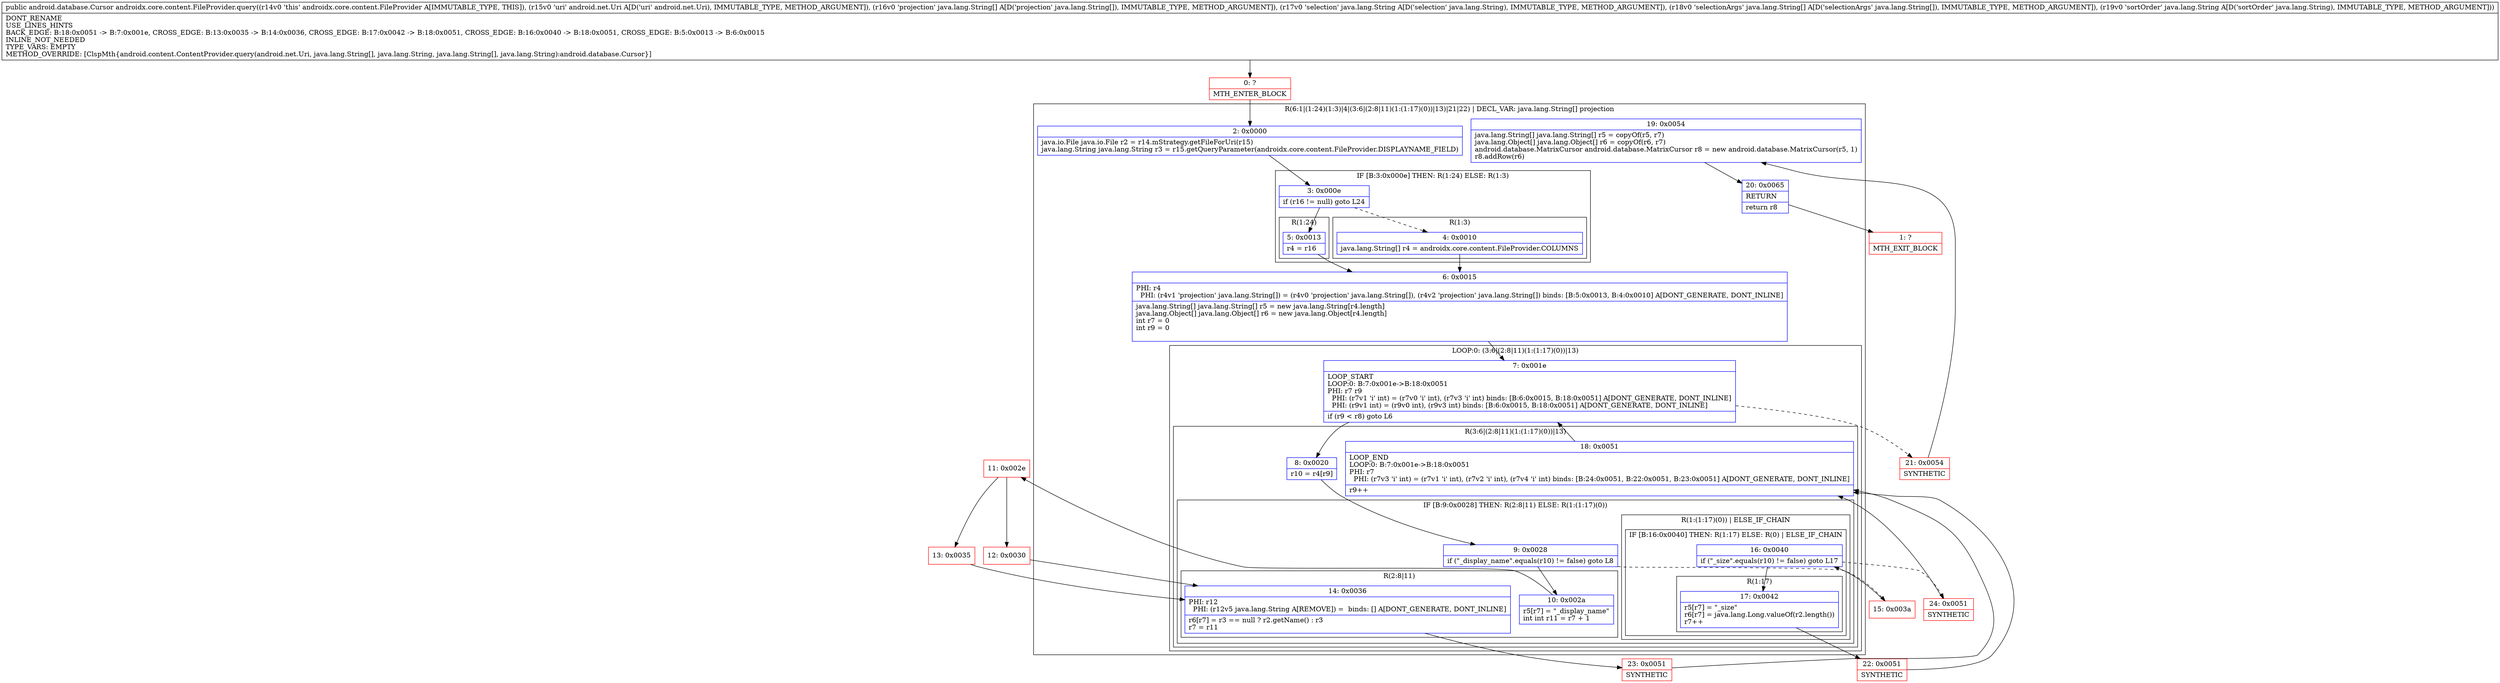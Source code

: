 digraph "CFG forandroidx.core.content.FileProvider.query(Landroid\/net\/Uri;[Ljava\/lang\/String;Ljava\/lang\/String;[Ljava\/lang\/String;Ljava\/lang\/String;)Landroid\/database\/Cursor;" {
subgraph cluster_Region_121633483 {
label = "R(6:1|(1:24)(1:3)|4|(3:6|(2:8|11)(1:(1:17)(0))|13)|21|22) | DECL_VAR: java.lang.String[] projection\l";
node [shape=record,color=blue];
Node_2 [shape=record,label="{2\:\ 0x0000|java.io.File java.io.File r2 = r14.mStrategy.getFileForUri(r15)\ljava.lang.String java.lang.String r3 = r15.getQueryParameter(androidx.core.content.FileProvider.DISPLAYNAME_FIELD)\l}"];
subgraph cluster_IfRegion_619970256 {
label = "IF [B:3:0x000e] THEN: R(1:24) ELSE: R(1:3)";
node [shape=record,color=blue];
Node_3 [shape=record,label="{3\:\ 0x000e|if (r16 != null) goto L24\l}"];
subgraph cluster_Region_1261047400 {
label = "R(1:24)";
node [shape=record,color=blue];
Node_5 [shape=record,label="{5\:\ 0x0013|r4 = r16\l}"];
}
subgraph cluster_Region_859528292 {
label = "R(1:3)";
node [shape=record,color=blue];
Node_4 [shape=record,label="{4\:\ 0x0010|java.lang.String[] r4 = androidx.core.content.FileProvider.COLUMNS\l}"];
}
}
Node_6 [shape=record,label="{6\:\ 0x0015|PHI: r4 \l  PHI: (r4v1 'projection' java.lang.String[]) = (r4v0 'projection' java.lang.String[]), (r4v2 'projection' java.lang.String[]) binds: [B:5:0x0013, B:4:0x0010] A[DONT_GENERATE, DONT_INLINE]\l|java.lang.String[] java.lang.String[] r5 = new java.lang.String[r4.length]\ljava.lang.Object[] java.lang.Object[] r6 = new java.lang.Object[r4.length]\lint r7 = 0\lint r9 = 0\l\l}"];
subgraph cluster_LoopRegion_97780407 {
label = "LOOP:0: (3:6|(2:8|11)(1:(1:17)(0))|13)";
node [shape=record,color=blue];
Node_7 [shape=record,label="{7\:\ 0x001e|LOOP_START\lLOOP:0: B:7:0x001e\-\>B:18:0x0051\lPHI: r7 r9 \l  PHI: (r7v1 'i' int) = (r7v0 'i' int), (r7v3 'i' int) binds: [B:6:0x0015, B:18:0x0051] A[DONT_GENERATE, DONT_INLINE]\l  PHI: (r9v1 int) = (r9v0 int), (r9v3 int) binds: [B:6:0x0015, B:18:0x0051] A[DONT_GENERATE, DONT_INLINE]\l|if (r9 \< r8) goto L6\l}"];
subgraph cluster_Region_1599716599 {
label = "R(3:6|(2:8|11)(1:(1:17)(0))|13)";
node [shape=record,color=blue];
Node_8 [shape=record,label="{8\:\ 0x0020|r10 = r4[r9]\l}"];
subgraph cluster_IfRegion_646760290 {
label = "IF [B:9:0x0028] THEN: R(2:8|11) ELSE: R(1:(1:17)(0))";
node [shape=record,color=blue];
Node_9 [shape=record,label="{9\:\ 0x0028|if (\"_display_name\".equals(r10) != false) goto L8\l}"];
subgraph cluster_Region_952797340 {
label = "R(2:8|11)";
node [shape=record,color=blue];
Node_10 [shape=record,label="{10\:\ 0x002a|r5[r7] = \"_display_name\"\lint int r11 = r7 + 1\l}"];
Node_14 [shape=record,label="{14\:\ 0x0036|PHI: r12 \l  PHI: (r12v5 java.lang.String A[REMOVE]) =  binds: [] A[DONT_GENERATE, DONT_INLINE]\l|r6[r7] = r3 == null ? r2.getName() : r3\lr7 = r11\l}"];
}
subgraph cluster_Region_1417878440 {
label = "R(1:(1:17)(0)) | ELSE_IF_CHAIN\l";
node [shape=record,color=blue];
subgraph cluster_IfRegion_1866300054 {
label = "IF [B:16:0x0040] THEN: R(1:17) ELSE: R(0) | ELSE_IF_CHAIN\l";
node [shape=record,color=blue];
Node_16 [shape=record,label="{16\:\ 0x0040|if (\"_size\".equals(r10) != false) goto L17\l}"];
subgraph cluster_Region_1450929163 {
label = "R(1:17)";
node [shape=record,color=blue];
Node_17 [shape=record,label="{17\:\ 0x0042|r5[r7] = \"_size\"\lr6[r7] = java.lang.Long.valueOf(r2.length())\lr7++\l}"];
}
subgraph cluster_Region_1255738492 {
label = "R(0)";
node [shape=record,color=blue];
}
}
}
}
Node_18 [shape=record,label="{18\:\ 0x0051|LOOP_END\lLOOP:0: B:7:0x001e\-\>B:18:0x0051\lPHI: r7 \l  PHI: (r7v3 'i' int) = (r7v1 'i' int), (r7v2 'i' int), (r7v4 'i' int) binds: [B:24:0x0051, B:22:0x0051, B:23:0x0051] A[DONT_GENERATE, DONT_INLINE]\l|r9++\l}"];
}
}
Node_19 [shape=record,label="{19\:\ 0x0054|java.lang.String[] java.lang.String[] r5 = copyOf(r5, r7)\ljava.lang.Object[] java.lang.Object[] r6 = copyOf(r6, r7)\landroid.database.MatrixCursor android.database.MatrixCursor r8 = new android.database.MatrixCursor(r5, 1)\lr8.addRow(r6)\l}"];
Node_20 [shape=record,label="{20\:\ 0x0065|RETURN\l|return r8\l}"];
}
Node_0 [shape=record,color=red,label="{0\:\ ?|MTH_ENTER_BLOCK\l}"];
Node_11 [shape=record,color=red,label="{11\:\ 0x002e}"];
Node_12 [shape=record,color=red,label="{12\:\ 0x0030}"];
Node_23 [shape=record,color=red,label="{23\:\ 0x0051|SYNTHETIC\l}"];
Node_13 [shape=record,color=red,label="{13\:\ 0x0035}"];
Node_15 [shape=record,color=red,label="{15\:\ 0x003a}"];
Node_22 [shape=record,color=red,label="{22\:\ 0x0051|SYNTHETIC\l}"];
Node_24 [shape=record,color=red,label="{24\:\ 0x0051|SYNTHETIC\l}"];
Node_21 [shape=record,color=red,label="{21\:\ 0x0054|SYNTHETIC\l}"];
Node_1 [shape=record,color=red,label="{1\:\ ?|MTH_EXIT_BLOCK\l}"];
MethodNode[shape=record,label="{public android.database.Cursor androidx.core.content.FileProvider.query((r14v0 'this' androidx.core.content.FileProvider A[IMMUTABLE_TYPE, THIS]), (r15v0 'uri' android.net.Uri A[D('uri' android.net.Uri), IMMUTABLE_TYPE, METHOD_ARGUMENT]), (r16v0 'projection' java.lang.String[] A[D('projection' java.lang.String[]), IMMUTABLE_TYPE, METHOD_ARGUMENT]), (r17v0 'selection' java.lang.String A[D('selection' java.lang.String), IMMUTABLE_TYPE, METHOD_ARGUMENT]), (r18v0 'selectionArgs' java.lang.String[] A[D('selectionArgs' java.lang.String[]), IMMUTABLE_TYPE, METHOD_ARGUMENT]), (r19v0 'sortOrder' java.lang.String A[D('sortOrder' java.lang.String), IMMUTABLE_TYPE, METHOD_ARGUMENT]))  | DONT_RENAME\lUSE_LINES_HINTS\lBACK_EDGE: B:18:0x0051 \-\> B:7:0x001e, CROSS_EDGE: B:13:0x0035 \-\> B:14:0x0036, CROSS_EDGE: B:17:0x0042 \-\> B:18:0x0051, CROSS_EDGE: B:16:0x0040 \-\> B:18:0x0051, CROSS_EDGE: B:5:0x0013 \-\> B:6:0x0015\lINLINE_NOT_NEEDED\lTYPE_VARS: EMPTY\lMETHOD_OVERRIDE: [ClspMth\{android.content.ContentProvider.query(android.net.Uri, java.lang.String[], java.lang.String, java.lang.String[], java.lang.String):android.database.Cursor\}]\l}"];
MethodNode -> Node_0;Node_2 -> Node_3;
Node_3 -> Node_4[style=dashed];
Node_3 -> Node_5;
Node_5 -> Node_6;
Node_4 -> Node_6;
Node_6 -> Node_7;
Node_7 -> Node_8;
Node_7 -> Node_21[style=dashed];
Node_8 -> Node_9;
Node_9 -> Node_10;
Node_9 -> Node_15[style=dashed];
Node_10 -> Node_11;
Node_14 -> Node_23;
Node_16 -> Node_17;
Node_16 -> Node_24[style=dashed];
Node_17 -> Node_22;
Node_18 -> Node_7;
Node_19 -> Node_20;
Node_20 -> Node_1;
Node_0 -> Node_2;
Node_11 -> Node_12;
Node_11 -> Node_13;
Node_12 -> Node_14;
Node_23 -> Node_18;
Node_13 -> Node_14;
Node_15 -> Node_16;
Node_22 -> Node_18;
Node_24 -> Node_18;
Node_21 -> Node_19;
}

